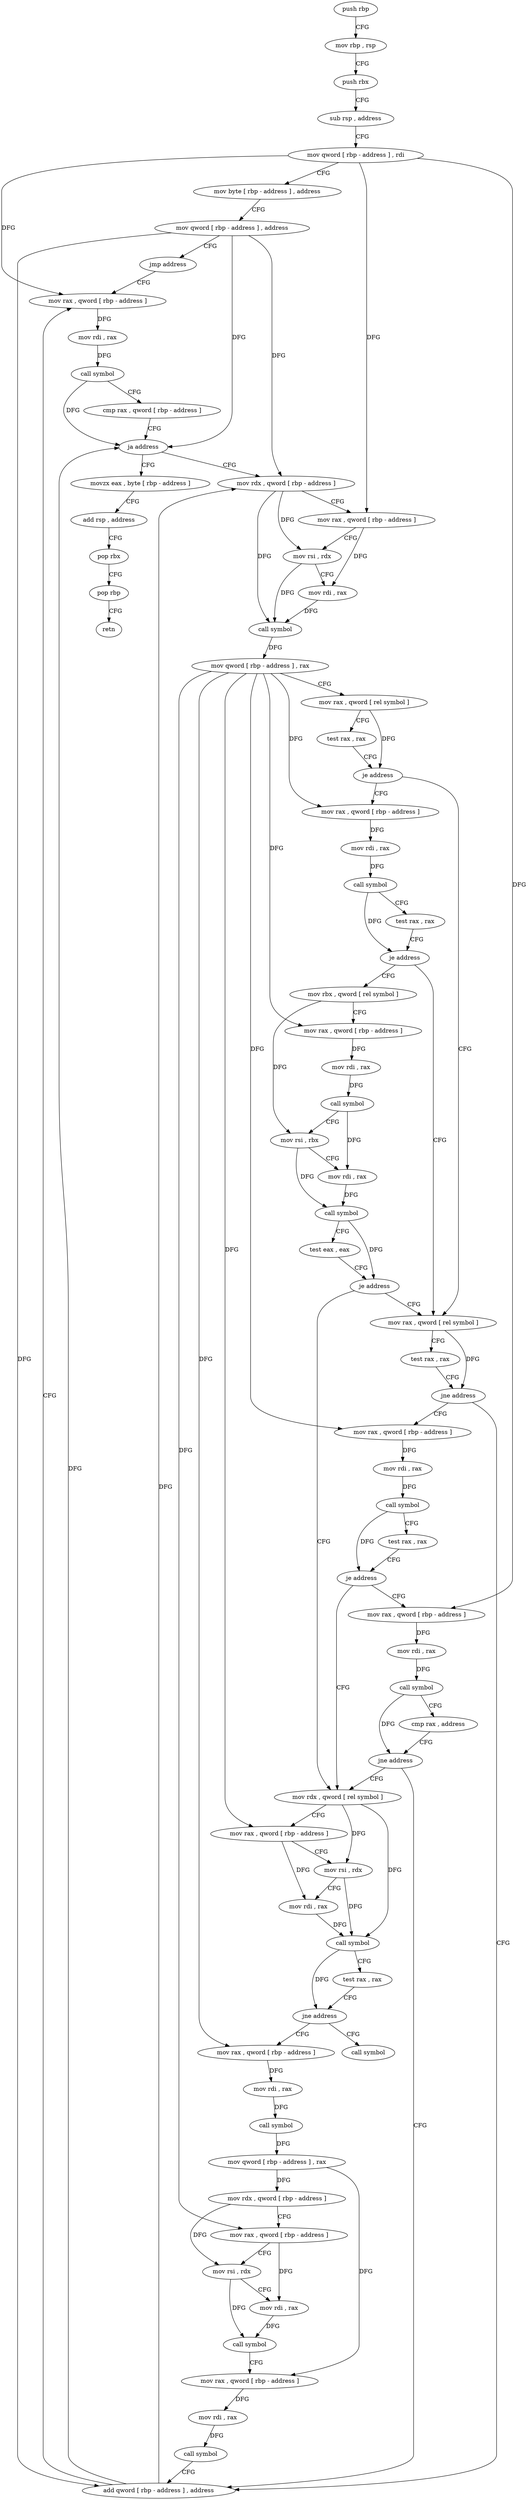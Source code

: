 digraph "func" {
"4221530" [label = "push rbp" ]
"4221531" [label = "mov rbp , rsp" ]
"4221534" [label = "push rbx" ]
"4221535" [label = "sub rsp , address" ]
"4221539" [label = "mov qword [ rbp - address ] , rdi" ]
"4221543" [label = "mov byte [ rbp - address ] , address" ]
"4221547" [label = "mov qword [ rbp - address ] , address" ]
"4221555" [label = "jmp address" ]
"4221777" [label = "mov rax , qword [ rbp - address ]" ]
"4221781" [label = "mov rdi , rax" ]
"4221784" [label = "call symbol" ]
"4221789" [label = "cmp rax , qword [ rbp - address ]" ]
"4221793" [label = "ja address" ]
"4221560" [label = "mov rdx , qword [ rbp - address ]" ]
"4221799" [label = "movzx eax , byte [ rbp - address ]" ]
"4221564" [label = "mov rax , qword [ rbp - address ]" ]
"4221568" [label = "mov rsi , rdx" ]
"4221571" [label = "mov rdi , rax" ]
"4221574" [label = "call symbol" ]
"4221579" [label = "mov qword [ rbp - address ] , rax" ]
"4221583" [label = "mov rax , qword [ rel symbol ]" ]
"4221590" [label = "test rax , rax" ]
"4221593" [label = "je address" ]
"4221646" [label = "mov rax , qword [ rel symbol ]" ]
"4221595" [label = "mov rax , qword [ rbp - address ]" ]
"4221803" [label = "add rsp , address" ]
"4221807" [label = "pop rbx" ]
"4221808" [label = "pop rbp" ]
"4221809" [label = "retn" ]
"4221653" [label = "test rax , rax" ]
"4221656" [label = "jne address" ]
"4221772" [label = "add qword [ rbp - address ] , address" ]
"4221658" [label = "mov rax , qword [ rbp - address ]" ]
"4221599" [label = "mov rdi , rax" ]
"4221602" [label = "call symbol" ]
"4221607" [label = "test rax , rax" ]
"4221610" [label = "je address" ]
"4221612" [label = "mov rbx , qword [ rel symbol ]" ]
"4221662" [label = "mov rdi , rax" ]
"4221665" [label = "call symbol" ]
"4221670" [label = "test rax , rax" ]
"4221673" [label = "je address" ]
"4221693" [label = "mov rdx , qword [ rel symbol ]" ]
"4221675" [label = "mov rax , qword [ rbp - address ]" ]
"4221619" [label = "mov rax , qword [ rbp - address ]" ]
"4221623" [label = "mov rdi , rax" ]
"4221626" [label = "call symbol" ]
"4221631" [label = "mov rsi , rbx" ]
"4221634" [label = "mov rdi , rax" ]
"4221637" [label = "call symbol" ]
"4221642" [label = "test eax , eax" ]
"4221644" [label = "je address" ]
"4221700" [label = "mov rax , qword [ rbp - address ]" ]
"4221704" [label = "mov rsi , rdx" ]
"4221707" [label = "mov rdi , rax" ]
"4221710" [label = "call symbol" ]
"4221715" [label = "test rax , rax" ]
"4221718" [label = "jne address" ]
"4221725" [label = "mov rax , qword [ rbp - address ]" ]
"4221720" [label = "call symbol" ]
"4221679" [label = "mov rdi , rax" ]
"4221682" [label = "call symbol" ]
"4221687" [label = "cmp rax , address" ]
"4221691" [label = "jne address" ]
"4221729" [label = "mov rdi , rax" ]
"4221732" [label = "call symbol" ]
"4221737" [label = "mov qword [ rbp - address ] , rax" ]
"4221741" [label = "mov rdx , qword [ rbp - address ]" ]
"4221745" [label = "mov rax , qword [ rbp - address ]" ]
"4221749" [label = "mov rsi , rdx" ]
"4221752" [label = "mov rdi , rax" ]
"4221755" [label = "call symbol" ]
"4221760" [label = "mov rax , qword [ rbp - address ]" ]
"4221764" [label = "mov rdi , rax" ]
"4221767" [label = "call symbol" ]
"4221530" -> "4221531" [ label = "CFG" ]
"4221531" -> "4221534" [ label = "CFG" ]
"4221534" -> "4221535" [ label = "CFG" ]
"4221535" -> "4221539" [ label = "CFG" ]
"4221539" -> "4221543" [ label = "CFG" ]
"4221539" -> "4221777" [ label = "DFG" ]
"4221539" -> "4221564" [ label = "DFG" ]
"4221539" -> "4221675" [ label = "DFG" ]
"4221543" -> "4221547" [ label = "CFG" ]
"4221547" -> "4221555" [ label = "CFG" ]
"4221547" -> "4221793" [ label = "DFG" ]
"4221547" -> "4221560" [ label = "DFG" ]
"4221547" -> "4221772" [ label = "DFG" ]
"4221555" -> "4221777" [ label = "CFG" ]
"4221777" -> "4221781" [ label = "DFG" ]
"4221781" -> "4221784" [ label = "DFG" ]
"4221784" -> "4221789" [ label = "CFG" ]
"4221784" -> "4221793" [ label = "DFG" ]
"4221789" -> "4221793" [ label = "CFG" ]
"4221793" -> "4221560" [ label = "CFG" ]
"4221793" -> "4221799" [ label = "CFG" ]
"4221560" -> "4221564" [ label = "CFG" ]
"4221560" -> "4221568" [ label = "DFG" ]
"4221560" -> "4221574" [ label = "DFG" ]
"4221799" -> "4221803" [ label = "CFG" ]
"4221564" -> "4221568" [ label = "CFG" ]
"4221564" -> "4221571" [ label = "DFG" ]
"4221568" -> "4221571" [ label = "CFG" ]
"4221568" -> "4221574" [ label = "DFG" ]
"4221571" -> "4221574" [ label = "DFG" ]
"4221574" -> "4221579" [ label = "DFG" ]
"4221579" -> "4221583" [ label = "CFG" ]
"4221579" -> "4221595" [ label = "DFG" ]
"4221579" -> "4221658" [ label = "DFG" ]
"4221579" -> "4221619" [ label = "DFG" ]
"4221579" -> "4221700" [ label = "DFG" ]
"4221579" -> "4221725" [ label = "DFG" ]
"4221579" -> "4221745" [ label = "DFG" ]
"4221583" -> "4221590" [ label = "CFG" ]
"4221583" -> "4221593" [ label = "DFG" ]
"4221590" -> "4221593" [ label = "CFG" ]
"4221593" -> "4221646" [ label = "CFG" ]
"4221593" -> "4221595" [ label = "CFG" ]
"4221646" -> "4221653" [ label = "CFG" ]
"4221646" -> "4221656" [ label = "DFG" ]
"4221595" -> "4221599" [ label = "DFG" ]
"4221803" -> "4221807" [ label = "CFG" ]
"4221807" -> "4221808" [ label = "CFG" ]
"4221808" -> "4221809" [ label = "CFG" ]
"4221653" -> "4221656" [ label = "CFG" ]
"4221656" -> "4221772" [ label = "CFG" ]
"4221656" -> "4221658" [ label = "CFG" ]
"4221772" -> "4221777" [ label = "CFG" ]
"4221772" -> "4221793" [ label = "DFG" ]
"4221772" -> "4221560" [ label = "DFG" ]
"4221658" -> "4221662" [ label = "DFG" ]
"4221599" -> "4221602" [ label = "DFG" ]
"4221602" -> "4221607" [ label = "CFG" ]
"4221602" -> "4221610" [ label = "DFG" ]
"4221607" -> "4221610" [ label = "CFG" ]
"4221610" -> "4221646" [ label = "CFG" ]
"4221610" -> "4221612" [ label = "CFG" ]
"4221612" -> "4221619" [ label = "CFG" ]
"4221612" -> "4221631" [ label = "DFG" ]
"4221662" -> "4221665" [ label = "DFG" ]
"4221665" -> "4221670" [ label = "CFG" ]
"4221665" -> "4221673" [ label = "DFG" ]
"4221670" -> "4221673" [ label = "CFG" ]
"4221673" -> "4221693" [ label = "CFG" ]
"4221673" -> "4221675" [ label = "CFG" ]
"4221693" -> "4221700" [ label = "CFG" ]
"4221693" -> "4221704" [ label = "DFG" ]
"4221693" -> "4221710" [ label = "DFG" ]
"4221675" -> "4221679" [ label = "DFG" ]
"4221619" -> "4221623" [ label = "DFG" ]
"4221623" -> "4221626" [ label = "DFG" ]
"4221626" -> "4221631" [ label = "CFG" ]
"4221626" -> "4221634" [ label = "DFG" ]
"4221631" -> "4221634" [ label = "CFG" ]
"4221631" -> "4221637" [ label = "DFG" ]
"4221634" -> "4221637" [ label = "DFG" ]
"4221637" -> "4221642" [ label = "CFG" ]
"4221637" -> "4221644" [ label = "DFG" ]
"4221642" -> "4221644" [ label = "CFG" ]
"4221644" -> "4221693" [ label = "CFG" ]
"4221644" -> "4221646" [ label = "CFG" ]
"4221700" -> "4221704" [ label = "CFG" ]
"4221700" -> "4221707" [ label = "DFG" ]
"4221704" -> "4221707" [ label = "CFG" ]
"4221704" -> "4221710" [ label = "DFG" ]
"4221707" -> "4221710" [ label = "DFG" ]
"4221710" -> "4221715" [ label = "CFG" ]
"4221710" -> "4221718" [ label = "DFG" ]
"4221715" -> "4221718" [ label = "CFG" ]
"4221718" -> "4221725" [ label = "CFG" ]
"4221718" -> "4221720" [ label = "CFG" ]
"4221725" -> "4221729" [ label = "DFG" ]
"4221679" -> "4221682" [ label = "DFG" ]
"4221682" -> "4221687" [ label = "CFG" ]
"4221682" -> "4221691" [ label = "DFG" ]
"4221687" -> "4221691" [ label = "CFG" ]
"4221691" -> "4221772" [ label = "CFG" ]
"4221691" -> "4221693" [ label = "CFG" ]
"4221729" -> "4221732" [ label = "DFG" ]
"4221732" -> "4221737" [ label = "DFG" ]
"4221737" -> "4221741" [ label = "DFG" ]
"4221737" -> "4221760" [ label = "DFG" ]
"4221741" -> "4221745" [ label = "CFG" ]
"4221741" -> "4221749" [ label = "DFG" ]
"4221745" -> "4221749" [ label = "CFG" ]
"4221745" -> "4221752" [ label = "DFG" ]
"4221749" -> "4221752" [ label = "CFG" ]
"4221749" -> "4221755" [ label = "DFG" ]
"4221752" -> "4221755" [ label = "DFG" ]
"4221755" -> "4221760" [ label = "CFG" ]
"4221760" -> "4221764" [ label = "DFG" ]
"4221764" -> "4221767" [ label = "DFG" ]
"4221767" -> "4221772" [ label = "CFG" ]
}
